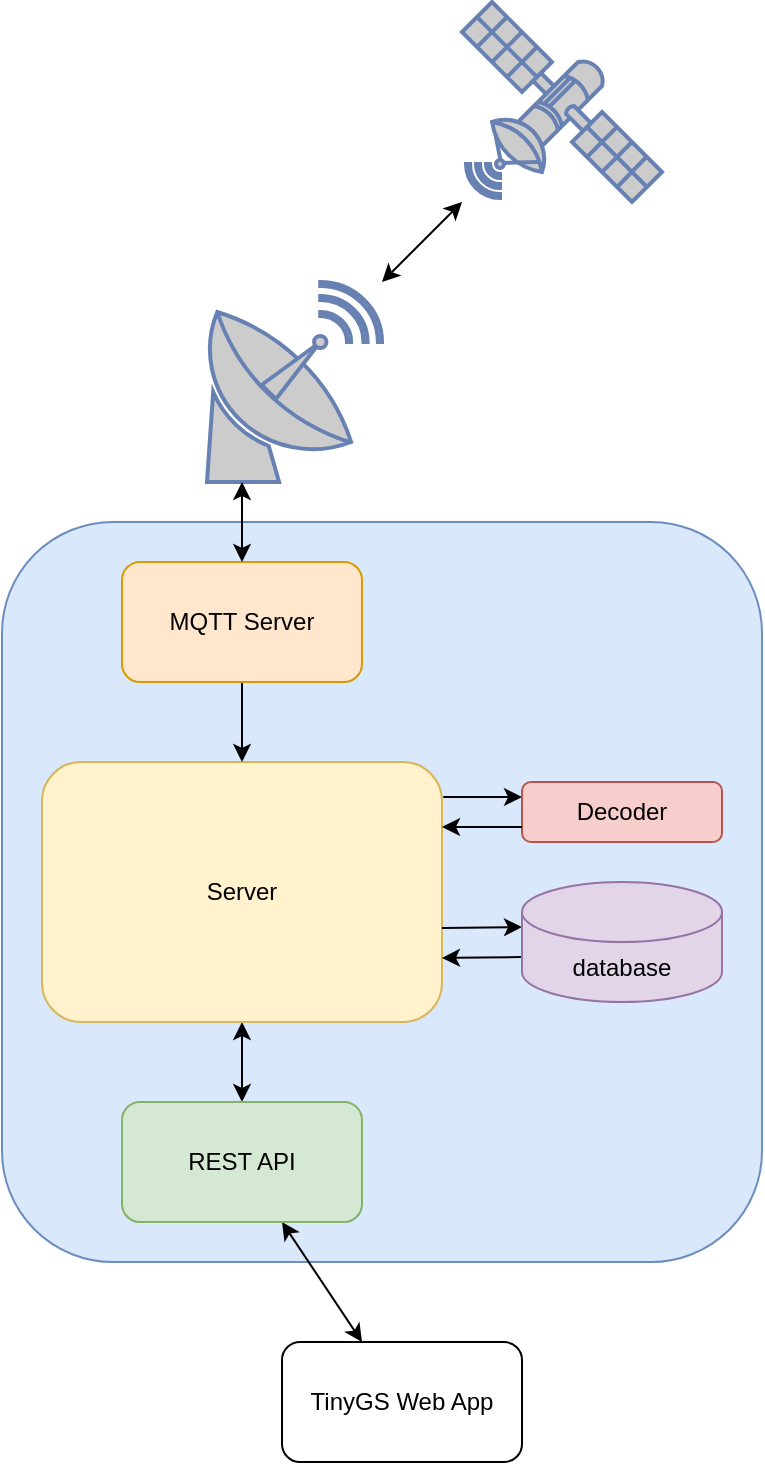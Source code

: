 <mxfile version="14.5.1" type="device" pages="4"><diagram id="gyNIb2u0GYDF3SzwbMI0" name="TinyGS"><mxGraphModel dx="716" dy="997" grid="1" gridSize="10" guides="1" tooltips="1" connect="1" arrows="1" fold="1" page="1" pageScale="1" pageWidth="1100" pageHeight="850" math="0" shadow="0"><root><mxCell id="xkr5WNVIScpvytQXID4k-0"/><mxCell id="xkr5WNVIScpvytQXID4k-1" parent="xkr5WNVIScpvytQXID4k-0"/><mxCell id="xkr5WNVIScpvytQXID4k-15" value="" style="rounded=1;whiteSpace=wrap;html=1;fillColor=#dae8fc;strokeColor=#6c8ebf;" vertex="1" parent="xkr5WNVIScpvytQXID4k-1"><mxGeometry x="40" y="300" width="380" height="370" as="geometry"/></mxCell><mxCell id="xkr5WNVIScpvytQXID4k-2" value="" style="fontColor=#0066CC;verticalAlign=top;verticalLabelPosition=bottom;labelPosition=center;align=center;html=1;outlineConnect=0;fillColor=#CCCCCC;strokeColor=#6881B3;gradientColor=none;gradientDirection=north;strokeWidth=2;shape=mxgraph.networks.satellite;" vertex="1" parent="xkr5WNVIScpvytQXID4k-1"><mxGeometry x="270" y="40" width="100" height="100" as="geometry"/></mxCell><mxCell id="xkr5WNVIScpvytQXID4k-3" value="" style="fontColor=#0066CC;verticalAlign=top;verticalLabelPosition=bottom;labelPosition=center;align=center;html=1;outlineConnect=0;fillColor=#CCCCCC;strokeColor=#6881B3;gradientColor=none;gradientDirection=north;strokeWidth=2;shape=mxgraph.networks.satellite_dish;" vertex="1" parent="xkr5WNVIScpvytQXID4k-1"><mxGeometry x="140" y="180" width="90" height="100" as="geometry"/></mxCell><mxCell id="xkr5WNVIScpvytQXID4k-10" style="edgeStyle=orthogonalEdgeStyle;rounded=0;orthogonalLoop=1;jettySize=auto;html=1;startArrow=classic;startFill=1;" edge="1" parent="xkr5WNVIScpvytQXID4k-1" source="xkr5WNVIScpvytQXID4k-4" target="xkr5WNVIScpvytQXID4k-8"><mxGeometry relative="1" as="geometry"/></mxCell><mxCell id="xkr5WNVIScpvytQXID4k-4" value="Server" style="rounded=1;whiteSpace=wrap;html=1;fillColor=#fff2cc;strokeColor=#d6b656;" vertex="1" parent="xkr5WNVIScpvytQXID4k-1"><mxGeometry x="60" y="420" width="200" height="130" as="geometry"/></mxCell><mxCell id="xkr5WNVIScpvytQXID4k-12" style="edgeStyle=orthogonalEdgeStyle;rounded=0;orthogonalLoop=1;jettySize=auto;html=1;entryX=0.5;entryY=0;entryDx=0;entryDy=0;" edge="1" parent="xkr5WNVIScpvytQXID4k-1" source="xkr5WNVIScpvytQXID4k-5" target="xkr5WNVIScpvytQXID4k-4"><mxGeometry relative="1" as="geometry"/></mxCell><mxCell id="xkr5WNVIScpvytQXID4k-5" value="MQTT Server" style="rounded=1;whiteSpace=wrap;html=1;fillColor=#ffe6cc;strokeColor=#d79b00;" vertex="1" parent="xkr5WNVIScpvytQXID4k-1"><mxGeometry x="100" y="320" width="120" height="60" as="geometry"/></mxCell><mxCell id="xkr5WNVIScpvytQXID4k-21" style="rounded=0;orthogonalLoop=1;jettySize=auto;html=1;entryX=1.003;entryY=0.139;entryDx=0;entryDy=0;entryPerimeter=0;startArrow=classic;startFill=1;endArrow=none;endFill=0;edgeStyle=orthogonalEdgeStyle;exitX=0;exitY=0.25;exitDx=0;exitDy=0;" edge="1" parent="xkr5WNVIScpvytQXID4k-1" source="xkr5WNVIScpvytQXID4k-6" target="xkr5WNVIScpvytQXID4k-4"><mxGeometry relative="1" as="geometry"/></mxCell><mxCell id="xkr5WNVIScpvytQXID4k-6" value="Decoder" style="rounded=1;whiteSpace=wrap;html=1;fillColor=#f8cecc;strokeColor=#b85450;" vertex="1" parent="xkr5WNVIScpvytQXID4k-1"><mxGeometry x="300" y="430" width="100" height="30" as="geometry"/></mxCell><mxCell id="xkr5WNVIScpvytQXID4k-17" style="rounded=0;orthogonalLoop=1;jettySize=auto;html=1;startArrow=none;startFill=0;exitX=0;exitY=0;exitDx=0;exitDy=37.5;exitPerimeter=0;endArrow=classic;endFill=1;" edge="1" parent="xkr5WNVIScpvytQXID4k-1" source="xkr5WNVIScpvytQXID4k-7"><mxGeometry relative="1" as="geometry"><mxPoint x="260" y="518" as="targetPoint"/></mxGeometry></mxCell><mxCell id="xkr5WNVIScpvytQXID4k-18" style="edgeStyle=none;rounded=0;orthogonalLoop=1;jettySize=auto;html=1;startArrow=classic;startFill=1;endArrow=none;endFill=0;exitX=0;exitY=0;exitDx=0;exitDy=22.5;exitPerimeter=0;" edge="1" parent="xkr5WNVIScpvytQXID4k-1" source="xkr5WNVIScpvytQXID4k-7"><mxGeometry relative="1" as="geometry"><mxPoint x="260" y="503" as="targetPoint"/></mxGeometry></mxCell><mxCell id="xkr5WNVIScpvytQXID4k-7" value="database" style="shape=cylinder3;whiteSpace=wrap;html=1;boundedLbl=1;backgroundOutline=1;size=15;fillColor=#e1d5e7;strokeColor=#9673a6;" vertex="1" parent="xkr5WNVIScpvytQXID4k-1"><mxGeometry x="300" y="480" width="100" height="60" as="geometry"/></mxCell><mxCell id="xkr5WNVIScpvytQXID4k-16" style="rounded=0;orthogonalLoop=1;jettySize=auto;html=1;startArrow=classic;startFill=1;" edge="1" parent="xkr5WNVIScpvytQXID4k-1" source="xkr5WNVIScpvytQXID4k-8" target="xkr5WNVIScpvytQXID4k-14"><mxGeometry relative="1" as="geometry"/></mxCell><mxCell id="xkr5WNVIScpvytQXID4k-8" value="REST API" style="rounded=1;whiteSpace=wrap;html=1;fillColor=#d5e8d4;strokeColor=#82b366;" vertex="1" parent="xkr5WNVIScpvytQXID4k-1"><mxGeometry x="100" y="590" width="120" height="60" as="geometry"/></mxCell><mxCell id="xkr5WNVIScpvytQXID4k-14" value="TinyGS Web App" style="rounded=1;whiteSpace=wrap;html=1;" vertex="1" parent="xkr5WNVIScpvytQXID4k-1"><mxGeometry x="180" y="710" width="120" height="60" as="geometry"/></mxCell><mxCell id="xkr5WNVIScpvytQXID4k-19" value="" style="endArrow=classic;html=1;startArrow=classic;startFill=1;endFill=1;" edge="1" parent="xkr5WNVIScpvytQXID4k-1"><mxGeometry width="50" height="50" relative="1" as="geometry"><mxPoint x="230" y="180" as="sourcePoint"/><mxPoint x="270" y="140" as="targetPoint"/></mxGeometry></mxCell><mxCell id="xkr5WNVIScpvytQXID4k-20" value="" style="endArrow=classic;startArrow=classic;html=1;exitX=0.5;exitY=0;exitDx=0;exitDy=0;" edge="1" parent="xkr5WNVIScpvytQXID4k-1" source="xkr5WNVIScpvytQXID4k-5"><mxGeometry width="50" height="50" relative="1" as="geometry"><mxPoint x="130" y="330" as="sourcePoint"/><mxPoint x="160" y="280" as="targetPoint"/></mxGeometry></mxCell><mxCell id="xkr5WNVIScpvytQXID4k-22" value="" style="endArrow=classic;html=1;entryX=1;entryY=0.25;entryDx=0;entryDy=0;exitX=0;exitY=0.75;exitDx=0;exitDy=0;" edge="1" parent="xkr5WNVIScpvytQXID4k-1" source="xkr5WNVIScpvytQXID4k-6" target="xkr5WNVIScpvytQXID4k-4"><mxGeometry width="50" height="50" relative="1" as="geometry"><mxPoint x="260" y="490" as="sourcePoint"/><mxPoint x="310" y="440" as="targetPoint"/></mxGeometry></mxCell></root></mxGraphModel></diagram><diagram id="oRAhn7-Dkrk7SjrUfuJt" name="Flowchart"><mxGraphModel dx="1007" dy="997" grid="1" gridSize="10" guides="1" tooltips="1" connect="1" arrows="1" fold="1" page="1" pageScale="1" pageWidth="1100" pageHeight="850" math="0" shadow="0"><root><mxCell id="0"/><mxCell id="1" parent="0"/><mxCell id="fAbpq-NAYhBTcx3tH-Lj-4" style="edgeStyle=orthogonalEdgeStyle;rounded=0;orthogonalLoop=1;jettySize=auto;html=1;entryX=0;entryY=0.5;entryDx=0;entryDy=0;" parent="1" source="fAbpq-NAYhBTcx3tH-Lj-1" target="fAbpq-NAYhBTcx3tH-Lj-2" edge="1"><mxGeometry relative="1" as="geometry"/></mxCell><mxCell id="fAbpq-NAYhBTcx3tH-Lj-9" value="30 seconds" style="edgeLabel;html=1;align=center;verticalAlign=middle;resizable=0;points=[];" parent="fAbpq-NAYhBTcx3tH-Lj-4" vertex="1" connectable="0"><mxGeometry x="-0.025" y="1" relative="1" as="geometry"><mxPoint as="offset"/></mxGeometry></mxCell><mxCell id="fAbpq-NAYhBTcx3tH-Lj-1" value="Beacon" style="rounded=1;whiteSpace=wrap;html=1;fillColor=#B9E0A5;" parent="1" vertex="1"><mxGeometry x="40" y="40" width="80" height="60" as="geometry"/></mxCell><mxCell id="fAbpq-NAYhBTcx3tH-Lj-5" value="30 seconds" style="edgeStyle=orthogonalEdgeStyle;rounded=0;orthogonalLoop=1;jettySize=auto;html=1;" parent="1" source="fAbpq-NAYhBTcx3tH-Lj-2" target="fAbpq-NAYhBTcx3tH-Lj-3" edge="1"><mxGeometry relative="1" as="geometry"/></mxCell><mxCell id="fAbpq-NAYhBTcx3tH-Lj-2" value="Beacon" style="rounded=1;whiteSpace=wrap;html=1;fillColor=#B9E0A5;" parent="1" vertex="1"><mxGeometry x="280" y="40" width="80" height="60" as="geometry"/></mxCell><mxCell id="fAbpq-NAYhBTcx3tH-Lj-3" value="Beacon" style="rounded=1;whiteSpace=wrap;html=1;fillColor=#B9E0A5;" parent="1" vertex="1"><mxGeometry x="520" y="40" width="80" height="60" as="geometry"/></mxCell><mxCell id="fAbpq-NAYhBTcx3tH-Lj-19" style="edgeStyle=orthogonalEdgeStyle;rounded=0;orthogonalLoop=1;jettySize=auto;html=1;" parent="1" source="fAbpq-NAYhBTcx3tH-Lj-10" target="fAbpq-NAYhBTcx3tH-Lj-15" edge="1"><mxGeometry relative="1" as="geometry"/></mxCell><mxCell id="fAbpq-NAYhBTcx3tH-Lj-10" value="Groundstation acknowledges beacon (LoRa)" style="rounded=1;whiteSpace=wrap;html=1;fillColor=#A9C4EB;" parent="1" vertex="1"><mxGeometry x="40" y="320" width="120" height="60" as="geometry"/></mxCell><mxCell id="fAbpq-NAYhBTcx3tH-Lj-13" style="edgeStyle=orthogonalEdgeStyle;rounded=0;orthogonalLoop=1;jettySize=auto;html=1;" parent="1" source="fAbpq-NAYhBTcx3tH-Lj-12" target="fAbpq-NAYhBTcx3tH-Lj-10" edge="1"><mxGeometry relative="1" as="geometry"/></mxCell><mxCell id="fAbpq-NAYhBTcx3tH-Lj-12" value="Beacon (CW)" style="rounded=1;whiteSpace=wrap;html=1;fillColor=#B9E0A5;" parent="1" vertex="1"><mxGeometry x="40" y="200" width="120" height="60" as="geometry"/></mxCell><mxCell id="fAbpq-NAYhBTcx3tH-Lj-20" style="edgeStyle=orthogonalEdgeStyle;rounded=0;orthogonalLoop=1;jettySize=auto;html=1;" parent="1" source="fAbpq-NAYhBTcx3tH-Lj-15" target="fAbpq-NAYhBTcx3tH-Lj-17" edge="1"><mxGeometry relative="1" as="geometry"/></mxCell><mxCell id="fAbpq-NAYhBTcx3tH-Lj-15" value="Satellite streams telemetry (LoRa)" style="rounded=1;whiteSpace=wrap;html=1;fillColor=#A9C4EB;" parent="1" vertex="1"><mxGeometry x="40" y="440" width="120" height="60" as="geometry"/></mxCell><mxCell id="fAbpq-NAYhBTcx3tH-Lj-17" value="Ground sends commands (LoRa)" style="rounded=1;whiteSpace=wrap;html=1;fillColor=#A9C4EB;" parent="1" vertex="1"><mxGeometry x="40" y="560" width="120" height="60" as="geometry"/></mxCell></root></mxGraphModel></diagram><diagram id="ccFlITumKqsHyzktBnaP" name="Beacon"><mxGraphModel dx="1007" dy="997" grid="1" gridSize="10" guides="1" tooltips="1" connect="1" arrows="1" fold="1" page="1" pageScale="1" pageWidth="1100" pageHeight="850" math="0" shadow="0"><root><mxCell id="olUPplqRbCJvM-RZhwHu-0"/><mxCell id="olUPplqRbCJvM-RZhwHu-1" parent="olUPplqRbCJvM-RZhwHu-0"/><mxCell id="nf2qgg2I6xV-w7vOYiIt-0" value="&lt;div style=&quot;text-align: center ; font-size: 16px&quot;&gt;&lt;b&gt;&lt;font style=&quot;font-size: 16px&quot;&gt;Driving Questions&lt;/font&gt;&lt;/b&gt;&lt;/div&gt;&lt;b style=&quot;font-size: 13px&quot;&gt;&lt;br&gt;&lt;ol&gt;&lt;li&gt;&lt;b style=&quot;font-size: 13px&quot;&gt;How much data can we send?&lt;/b&gt;&lt;/li&gt;&lt;li&gt;&lt;b style=&quot;font-size: 13px&quot;&gt;What do we need to send&lt;/b&gt;&lt;/li&gt;&lt;/ol&gt;&lt;/b&gt;" style="rounded=1;whiteSpace=wrap;html=1;fillColor=#FFFFFF;horizontal=1;verticalAlign=top;align=left;" parent="olUPplqRbCJvM-RZhwHu-1" vertex="1"><mxGeometry x="40" y="40" width="320" height="160" as="geometry"/></mxCell><mxCell id="4n3wI2A_Cioco6wTmEzH-0" value="&lt;a href=&quot;https://docs.google.com/spreadsheets/d/1D08fxEj64LI7yDVTT3hwZmaGDzcCj1YdpH3E9S2YmUM/edit#gid=0&quot;&gt;&lt;b&gt;Schema&lt;/b&gt;&lt;/a&gt;" style="rounded=1;whiteSpace=wrap;html=1;fillColor=#FFFFFF;align=center;" parent="olUPplqRbCJvM-RZhwHu-1" vertex="1"><mxGeometry x="40" y="240" width="120" height="60" as="geometry"/></mxCell></root></mxGraphModel></diagram><diagram id="9e9pT_vHGvfyVB4BYWN6" name="Telemetry"><mxGraphModel dx="1007" dy="997" grid="1" gridSize="10" guides="1" tooltips="1" connect="1" arrows="1" fold="1" page="1" pageScale="1" pageWidth="1100" pageHeight="850" math="0" shadow="0"><root><mxCell id="e0o39s73TuCEayGc_B9B-0"/><mxCell id="e0o39s73TuCEayGc_B9B-1" parent="e0o39s73TuCEayGc_B9B-0"/><mxCell id="UEaoMTtgg2paJSMwSZUB-0" value="&lt;b&gt;Debug: Dump every bit of info we possibly can&lt;/b&gt;" style="rounded=1;whiteSpace=wrap;html=1;fillColor=#FFFFFF;align=center;" parent="e0o39s73TuCEayGc_B9B-1" vertex="1"><mxGeometry x="40" y="40" width="320" height="160" as="geometry"/></mxCell></root></mxGraphModel></diagram></mxfile>